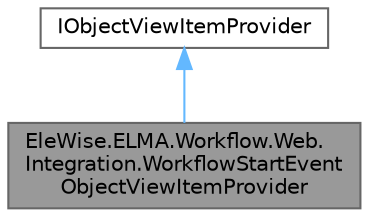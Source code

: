 digraph "EleWise.ELMA.Workflow.Web.Integration.WorkflowStartEventObjectViewItemProvider"
{
 // LATEX_PDF_SIZE
  bgcolor="transparent";
  edge [fontname=Helvetica,fontsize=10,labelfontname=Helvetica,labelfontsize=10];
  node [fontname=Helvetica,fontsize=10,shape=box,height=0.2,width=0.4];
  Node1 [id="Node000001",label="EleWise.ELMA.Workflow.Web.\lIntegration.WorkflowStartEvent\lObjectViewItemProvider",height=0.2,width=0.4,color="gray40", fillcolor="grey60", style="filled", fontcolor="black",tooltip="Провайдер информации о представлении на основе задачи по процессу"];
  Node2 -> Node1 [id="edge1_Node000001_Node000002",dir="back",color="steelblue1",style="solid",tooltip=" "];
  Node2 [id="Node000002",label="IObjectViewItemProvider",height=0.2,width=0.4,color="gray40", fillcolor="white", style="filled",tooltip=" "];
}
